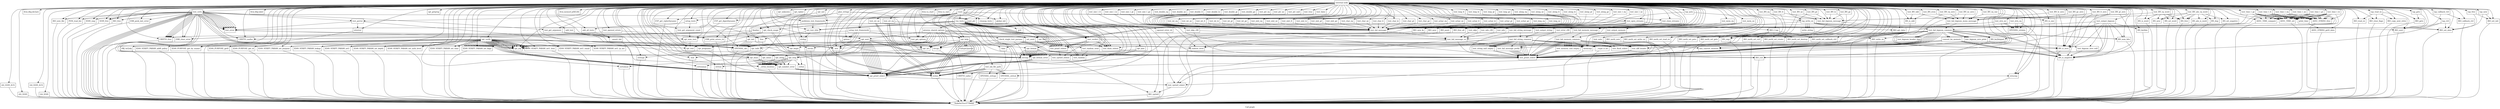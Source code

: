 digraph "Call graph" {
	label="Call graph";

	Node0x55ce377f70b0 [shape=record,label="{external node}"];
	Node0x55ce377f70b0 -> Node0x55ce377f7f40;
	Node0x55ce377f70b0 -> Node0x55ce377f7fe0;
	Node0x55ce377f70b0 -> Node0x55ce377f8050;
	Node0x55ce377f70b0 -> Node0x55ce377f8130;
	Node0x55ce377f70b0 -> Node0x55ce37857590;
	Node0x55ce377f70b0 -> Node0x55ce378576d0;
	Node0x55ce377f70b0 -> Node0x55ce37857740;
	Node0x55ce377f70b0 -> Node0x55ce377d1770;
	Node0x55ce377f70b0 -> Node0x55ce377d1810;
	Node0x55ce377f70b0 -> Node0x55ce377d18b0;
	Node0x55ce377f70b0 -> Node0x55ce37a736e0;
	Node0x55ce377f70b0 -> Node0x55ce37857820;
	Node0x55ce377f70b0 -> Node0x55ce37857900;
	Node0x55ce377f70b0 -> Node0x55ce37857970;
	Node0x55ce377f70b0 -> Node0x55ce378579e0;
	Node0x55ce377f70b0 -> Node0x55ce37a73840;
	Node0x55ce377f70b0 -> Node0x55ce377d0d10;
	Node0x55ce377f70b0 -> Node0x55ce377d1590;
	Node0x55ce377f70b0 -> Node0x55ce377d1600;
	Node0x55ce377f70b0 -> Node0x55ce377d1670;
	Node0x55ce377f70b0 -> Node0x55ce37a73970;
	Node0x55ce377f70b0 -> Node0x55ce37a739e0;
	Node0x55ce377f70b0 -> Node0x55ce37a73a80;
	Node0x55ce377f70b0 -> Node0x55ce37a73b20;
	Node0x55ce377f70b0 -> Node0x55ce37a73b90;
	Node0x55ce377f70b0 -> Node0x55ce37a73c00;
	Node0x55ce377f70b0 -> Node0x55ce37a73c30;
	Node0x55ce377f70b0 -> Node0x55ce37a73d10;
	Node0x55ce377f70b0 -> Node0x55ce37a73db0;
	Node0x55ce377f70b0 -> Node0x55ce37a73e20;
	Node0x55ce377f70b0 -> Node0x55ce37a742e0;
	Node0x55ce377f70b0 -> Node0x55ce37a74380;
	Node0x55ce377f70b0 -> Node0x55ce37a743f0;
	Node0x55ce377f70b0 -> Node0x55ce37a74490;
	Node0x55ce377f70b0 -> Node0x55ce37a744c0;
	Node0x55ce377f70b0 -> Node0x55ce37a745c0;
	Node0x55ce377f70b0 -> Node0x55ce37a745f0;
	Node0x55ce377f70b0 -> Node0x55ce37a74660;
	Node0x55ce377f70b0 -> Node0x55ce37a74880;
	Node0x55ce377f70b0 -> Node0x55ce37a70550;
	Node0x55ce377f70b0 -> Node0x55ce37a70630;
	Node0x55ce377f70b0 -> Node0x55ce37a70660;
	Node0x55ce377f70b0 -> Node0x55ce37a707d0;
	Node0x55ce377f70b0 -> Node0x55ce37a70800;
	Node0x55ce377f70b0 -> Node0x55ce37a708e0;
	Node0x55ce377f70b0 -> Node0x55ce37a70910;
	Node0x55ce377f70b0 -> Node0x55ce37a709f0;
	Node0x55ce377f70b0 -> Node0x55ce37a70a20;
	Node0x55ce377f70b0 -> Node0x55ce37a70ad0;
	Node0x55ce377f70b0 -> Node0x55ce37a70b40;
	Node0x55ce377f70b0 -> Node0x55ce37a70bb0;
	Node0x55ce377f70b0 -> Node0x55ce37a70c20;
	Node0x55ce377f70b0 -> Node0x55ce37a70c90;
	Node0x55ce377f70b0 -> Node0x55ce37a70d00;
	Node0x55ce377f70b0 -> Node0x55ce37a70d70;
	Node0x55ce377f70b0 -> Node0x55ce37a70de0;
	Node0x55ce377f70b0 -> Node0x55ce37a70e50;
	Node0x55ce377f70b0 -> Node0x55ce37a70ec0;
	Node0x55ce377f70b0 -> Node0x55ce37a70f30;
	Node0x55ce377f70b0 -> Node0x55ce37a71560;
	Node0x55ce377f70b0 -> Node0x55ce37a71de0;
	Node0x55ce377f70b0 -> Node0x55ce37a71e50;
	Node0x55ce377f70b0 -> Node0x55ce37a71ec0;
	Node0x55ce377f70b0 -> Node0x55ce37a71f30;
	Node0x55ce377f70b0 -> Node0x55ce37a722a0;
	Node0x55ce377f70b0 -> Node0x55ce37a73350;
	Node0x55ce377f70b0 -> Node0x55ce37a732e0;
	Node0x55ce377f70b0 -> Node0x55ce37a73430;
	Node0x55ce377f70b0 -> Node0x55ce37a73500;
	Node0x55ce377f70b0 -> Node0x55ce37a73570;
	Node0x55ce377f70b0 -> Node0x55ce37a6fd80;
	Node0x55ce377f70b0 -> Node0x55ce37a6fdf0;
	Node0x55ce377f70b0 -> Node0x55ce37a6fe90;
	Node0x55ce377f70b0 -> Node0x55ce37a6fec0;
	Node0x55ce377f70b0 -> Node0x55ce37a70010;
	Node0x55ce377f70b0 -> Node0x55ce37a70080;
	Node0x55ce377f70b0 -> Node0x55ce377f80c0;
	Node0x55ce377f70b0 -> Node0x55ce37a70180;
	Node0x55ce377f70b0 -> Node0x55ce37a701f0;
	Node0x55ce377f70b0 -> Node0x55ce37a70260;
	Node0x55ce377f70b0 -> Node0x55ce37a70370;
	Node0x55ce377f70b0 -> Node0x55ce37836090;
	Node0x55ce377f70b0 -> Node0x55ce37836100;
	Node0x55ce377f70b0 -> Node0x55ce378361a0;
	Node0x55ce377f70b0 -> Node0x55ce37836240;
	Node0x55ce377f70b0 -> Node0x55ce378362e0;
	Node0x55ce377f70b0 -> Node0x55ce37836c30;
	Node0x55ce377f70b0 -> Node0x55ce37836ca0;
	Node0x55ce377f70b0 -> Node0x55ce37836d10;
	Node0x55ce377f70b0 -> Node0x55ce37836f50;
	Node0x55ce377f70b0 -> Node0x55ce37836f80;
	Node0x55ce377f70b0 -> Node0x55ce37837100;
	Node0x55ce377f70b0 -> Node0x55ce378371b0;
	Node0x55ce377f70b0 -> Node0x55ce37837330;
	Node0x55ce377f70b0 -> Node0x55ce37837430;
	Node0x55ce377f70b0 -> Node0x55ce377f7f70;
	Node0x55ce377f70b0 -> Node0x55ce378574f0;
	Node0x55ce377f70b0 -> Node0x55ce37837700;
	Node0x55ce377f70b0 -> Node0x55ce37a73d80;
	Node0x55ce377f70b0 -> Node0x55ce37a703a0;
	Node0x55ce377f70b0 -> Node0x55ce37836d40;
	Node0x55ce377f70b0 -> Node0x55ce37836380;
	Node0x55ce377f70b0 -> Node0x55ce37a704c0;
	Node0x55ce377f70b0 -> Node0x55ce378374d0;
	Node0x55ce377f70b0 -> Node0x55ce378379d0;
	Node0x55ce377f70b0 -> Node0x55ce37837a00;
	Node0x55ce377f70b0 -> Node0x55ce37837ba0;
	Node0x55ce377f70b0 -> Node0x55ce37837c80;
	Node0x55ce377f70b0 -> Node0x55ce378577b0;
	Node0x55ce377f70b0 -> Node0x55ce37857890;
	Node0x55ce377f70b0 -> Node0x55ce37837d70;
	Node0x55ce377f70b0 -> Node0x55ce37837ec0;
	Node0x55ce377f70b0 -> Node0x55ce37837ef0;
	Node0x55ce377f70b0 -> Node0x55ce37838060;
	Node0x55ce377f70b0 -> Node0x55ce37838090;
	Node0x55ce377f70b0 -> Node0x55ce37838100;
	Node0x55ce377f70b0 -> Node0x55ce378382d0;
	Node0x55ce377f70b0 -> Node0x55ce37838370;
	Node0x55ce377f70b0 -> Node0x55ce37838410;
	Node0x55ce377f70b0 -> Node0x55ce378384b0;
	Node0x55ce377f70b0 -> Node0x55ce37838550;
	Node0x55ce377f70b0 -> Node0x55ce378385f0;
	Node0x55ce377f70b0 -> Node0x55ce37838690;
	Node0x55ce377f70b0 -> Node0x55ce37838730;
	Node0x55ce377f70b0 -> Node0x55ce378387d0;
	Node0x55ce377f70b0 -> Node0x55ce37838870;
	Node0x55ce377f70b0 -> Node0x55ce37838910;
	Node0x55ce377f70b0 -> Node0x55ce378389b0;
	Node0x55ce377f70b0 -> Node0x55ce37838a50;
	Node0x55ce377f70b0 -> Node0x55ce37a72340;
	Node0x55ce377f70b0 -> Node0x55ce37a723e0;
	Node0x55ce377f70b0 -> Node0x55ce37a72480;
	Node0x55ce377f70b0 -> Node0x55ce37a72520;
	Node0x55ce377f70b0 -> Node0x55ce37a725c0;
	Node0x55ce377f70b0 -> Node0x55ce37a72660;
	Node0x55ce377f70b0 -> Node0x55ce37a72700;
	Node0x55ce377f70b0 -> Node0x55ce37a727a0;
	Node0x55ce377f70b0 -> Node0x55ce37a72840;
	Node0x55ce377f70b0 -> Node0x55ce37a728e0;
	Node0x55ce377f70b0 -> Node0x55ce37a72980;
	Node0x55ce377f70b0 -> Node0x55ce37a72a20;
	Node0x55ce377f70b0 -> Node0x55ce37a72ac0;
	Node0x55ce377f70b0 -> Node0x55ce37a72b60;
	Node0x55ce377f70b0 -> Node0x55ce37a72c00;
	Node0x55ce377f70b0 -> Node0x55ce37a72ca0;
	Node0x55ce377f70b0 -> Node0x55ce37a72d40;
	Node0x55ce377f70b0 -> Node0x55ce37a72de0;
	Node0x55ce377f70b0 -> Node0x55ce37a72e80;
	Node0x55ce377f70b0 -> Node0x55ce37a72f20;
	Node0x55ce377f70b0 -> Node0x55ce37a72fc0;
	Node0x55ce377f70b0 -> Node0x55ce37a73060;
	Node0x55ce377f70b0 -> Node0x55ce37a73100;
	Node0x55ce377f70b0 -> Node0x55ce37a731a0;
	Node0x55ce377f70b0 -> Node0x55ce37a73240;
	Node0x55ce377f70b0 -> Node0x55ce37838a80;
	Node0x55ce377f70b0 -> Node0x55ce37838b20;
	Node0x55ce377f70b0 -> Node0x55ce37838bc0;
	Node0x55ce377f70b0 -> Node0x55ce37838c60;
	Node0x55ce377f70b0 -> Node0x55ce37838d00;
	Node0x55ce377f70b0 -> Node0x55ce37838da0;
	Node0x55ce377f70b0 -> Node0x55ce37838e40;
	Node0x55ce377f70b0 -> Node0x55ce37838ee0;
	Node0x55ce377f70b0 -> Node0x55ce37838f80;
	Node0x55ce377f70b0 -> Node0x55ce37839020;
	Node0x55ce377f70b0 -> Node0x55ce378390c0;
	Node0x55ce377f70b0 -> Node0x55ce37839160;
	Node0x55ce377f70b0 -> Node0x55ce37857520;
	Node0x55ce377f70b0 -> Node0x55ce37839230;
	Node0x55ce377f70b0 -> Node0x55ce378392d0;
	Node0x55ce377f70b0 -> Node0x55ce37839370;
	Node0x55ce377f70b0 -> Node0x55ce37839530;
	Node0x55ce377f70b0 -> Node0x55ce37839560;
	Node0x55ce377f70b0 -> Node0x55ce378396d0;
	Node0x55ce377f70b0 -> Node0x55ce378397d0;
	Node0x55ce377f70b0 -> Node0x55ce37839800;
	Node0x55ce377f70b0 -> Node0x55ce37839900;
	Node0x55ce377f70b0 -> Node0x55ce378399e0;
	Node0x55ce377f70b0 -> Node0x55ce37839ae0;
	Node0x55ce377f70b0 -> Node0x55ce37839c40;
	Node0x55ce377f70b0 -> Node0x55ce37839cb0;
	Node0x55ce377f70b0 -> Node0x55ce37839e10;
	Node0x55ce377f70b0 -> Node0x55ce37839e40;
	Node0x55ce377f70b0 -> Node0x55ce37873d40;
	Node0x55ce377f70b0 -> Node0x55ce37873e00;
	Node0x55ce377f70b0 -> Node0x55ce37873f00;
	Node0x55ce377f70b0 -> Node0x55ce37874080;
	Node0x55ce377f70b0 -> Node0x55ce378740b0;
	Node0x55ce377f70b0 -> Node0x55ce37874120;
	Node0x55ce377f70b0 -> Node0x55ce37874270;
	Node0x55ce377f70b0 -> Node0x55ce378742e0;
	Node0x55ce377f70b0 -> Node0x55ce37874430;
	Node0x55ce377f70b0 -> Node0x55ce378744a0;
	Node0x55ce377f70b0 -> Node0x55ce37874630;
	Node0x55ce377f70b0 -> Node0x55ce378746d0;
	Node0x55ce377f70b0 -> Node0x55ce37874740;
	Node0x55ce377f70b0 -> Node0x55ce37874830;
	Node0x55ce377f70b0 -> Node0x55ce37874860;
	Node0x55ce377f70b0 -> Node0x55ce37874960;
	Node0x55ce377f70b0 -> Node0x55ce37874a00;
	Node0x55ce377f70b0 -> Node0x55ce37874990;
	Node0x55ce377f70b0 -> Node0x55ce37874b90;
	Node0x55ce377f70b0 -> Node0x55ce37874dd0;
	Node0x55ce377f70b0 -> Node0x55ce37874e40;
	Node0x55ce377f70b0 -> Node0x55ce37874e70;
	Node0x55ce377f70b0 -> Node0x55ce37874f20;
	Node0x55ce377f70b0 -> Node0x55ce37875130;
	Node0x55ce377f70b0 -> Node0x55ce378751a0;
	Node0x55ce377f70b0 -> Node0x55ce378751d0;
	Node0x55ce377f70b0 -> Node0x55ce37875400;
	Node0x55ce377f70b0 -> Node0x55ce378754d0;
	Node0x55ce377f70b0 -> Node0x55ce378755d0;
	Node0x55ce377f70b0 -> Node0x55ce37875600;
	Node0x55ce377f70b0 -> Node0x55ce37875780;
	Node0x55ce377f70b0 -> Node0x55ce37875900;
	Node0x55ce377f70b0 -> Node0x55ce37875a80;
	Node0x55ce377f70b0 -> Node0x55ce378374a0;
	Node0x55ce377f70b0 -> Node0x55ce37875c00;
	Node0x55ce377f70b0 -> Node0x55ce37875e30;
	Node0x55ce377f70b0 -> Node0x55ce37875ea0;
	Node0x55ce377f70b0 -> Node0x55ce37837770;
	Node0x55ce377f70b0 -> Node0x55ce378760b0;
	Node0x55ce377f70b0 -> Node0x55ce37836ae0;
	Node0x55ce377f70b0 -> Node0x55ce37876150;
	Node0x55ce377f70b0 -> Node0x55ce378377d0;
	Node0x55ce377f70b0 -> Node0x55ce37a70450;
	Node0x55ce377f70b0 -> Node0x55ce37876250;
	Node0x55ce377f70b0 -> Node0x55ce37836b50;
	Node0x55ce377f70b0 -> Node0x55ce37876350;
	Node0x55ce377f70b0 -> Node0x55ce378393a0;
	Node0x55ce377f70b0 -> Node0x55ce378766f0;
	Node0x55ce377f70b0 -> Node0x55ce37876bf0;
	Node0x55ce377f70b0 -> Node0x55ce37839b80;
	Node0x55ce377f70b0 -> Node0x55ce37876d80;
	Node0x55ce377f70b0 -> Node0x55ce37876ef0;
	Node0x55ce377f70b0 -> Node0x55ce37839d50;
	Node0x55ce377f70b0 -> Node0x55ce37877590;
	Node0x55ce377f70b0 -> Node0x55ce37877600;
	Node0x55ce377f70b0 -> Node0x55ce37839970;
	Node0x55ce377f70b0 -> Node0x55ce37877870;
	Node0x55ce377f70b0 -> Node0x55ce37837540;
	Node0x55ce377f70b0 -> Node0x55ce37875d80;
	Node0x55ce377f70b0 -> Node0x55ce37877a10;
	Node0x55ce377f70b0 -> Node0x55ce377edd30;
	Node0x55ce377f70b0 -> Node0x55ce37877ab0;
	Node0x55ce377f70b0 -> Node0x55ce377edf90;
	Node0x55ce377f70b0 -> Node0x55ce37877a40;
	Node0x55ce377f70b0 -> Node0x55ce377ee180;
	Node0x55ce377f70b0 -> Node0x55ce37877bb0;
	Node0x55ce377f70b0 -> Node0x55ce377ee220;
	Node0x55ce377f70b0 -> Node0x55ce37877c20;
	Node0x55ce377f70b0 -> Node0x55ce377ee380;
	Node0x55ce377f70b0 -> Node0x55ce37877c90;
	Node0x55ce377f70b0 -> Node0x55ce377ee500;
	Node0x55ce377f70b0 -> Node0x55ce37877d00;
	Node0x55ce377f70b0 -> Node0x55ce377ee610;
	Node0x55ce377f70b0 -> Node0x55ce377edc20;
	Node0x55ce377f70b0 -> Node0x55ce377ee700;
	Node0x55ce377f70b0 -> Node0x55ce377edc90;
	Node0x55ce377f70b0 -> Node0x55ce377edda0;
	Node0x55ce377f70b0 -> Node0x55ce377f27b0;
	Node0x55ce377f70b0 -> Node0x55ce377eddd0;
	Node0x55ce377f70b0 -> Node0x55ce377ee5a0;
	Node0x55ce377f70b0 -> Node0x55ce377ee2c0;
	Node0x55ce377f70b0 -> Node0x55ce377ee030;
	Node0x55ce377f70b0 -> Node0x55ce377edfc0;
	Node0x55ce377f70b0 -> Node0x55ce377ee0e0;
	Node0x55ce377f70b0 -> Node0x55ce377ede40;
	Node0x55ce377f70b0 -> Node0x55ce377f2a20;
	Node0x55ce377f7fe0 [shape=record,label="{setup_tests}"];
	Node0x55ce377f7fe0 -> Node0x55ce377f7f70;
	Node0x55ce377f7fe0 -> Node0x55ce377f80c0;
	Node0x55ce377f7f40 [shape=record,label="{test_get_options}"];
	Node0x55ce377f8050 [shape=record,label="{llvm.dbg.declare}"];
	Node0x55ce377f8130 [shape=record,label="{test_certs}"];
	Node0x55ce377f8130 -> Node0x55ce378574f0;
	Node0x55ce377f8130 -> Node0x55ce37857590;
	Node0x55ce377f8130 -> Node0x55ce37857520;
	Node0x55ce377f8130 -> Node0x55ce378576d0;
	Node0x55ce377f8130 -> Node0x55ce37857740;
	Node0x55ce377f8130 -> Node0x55ce37857740;
	Node0x55ce377f8130 -> Node0x55ce37857740;
	Node0x55ce377f8130 -> Node0x55ce378577b0;
	Node0x55ce377f8130 -> Node0x55ce377f90b0;
	Node0x55ce377f8130 -> Node0x55ce378577b0;
	Node0x55ce377f8130 -> Node0x55ce377f90b0;
	Node0x55ce377f8130 -> Node0x55ce378577b0;
	Node0x55ce377f8130 -> Node0x55ce37857820;
	Node0x55ce377f8130 -> Node0x55ce37857890;
	Node0x55ce377f8130 -> Node0x55ce377f90b0;
	Node0x55ce377f8130 -> Node0x55ce378577b0;
	Node0x55ce377f8130 -> Node0x55ce378577b0;
	Node0x55ce377f8130 -> Node0x55ce37857900;
	Node0x55ce377f8130 -> Node0x55ce378577b0;
	Node0x55ce377f8130 -> Node0x55ce377f90b0;
	Node0x55ce377f8130 -> Node0x55ce37857970;
	Node0x55ce377f8130 -> Node0x55ce378577b0;
	Node0x55ce377f8130 -> Node0x55ce378579e0;
	Node0x55ce377f8130 -> Node0x55ce377f90b0;
	Node0x55ce377f8130 -> Node0x55ce378577b0;
	Node0x55ce377f8130 -> Node0x55ce37857900;
	Node0x55ce377f8130 -> Node0x55ce378577b0;
	Node0x55ce377f8130 -> Node0x55ce378579e0;
	Node0x55ce377f8130 -> Node0x55ce377f90b0;
	Node0x55ce377f8130 -> Node0x55ce378577b0;
	Node0x55ce377f8130 -> Node0x55ce37857900;
	Node0x55ce377f8130 -> Node0x55ce378577b0;
	Node0x55ce377f8130 -> Node0x55ce377d0d10;
	Node0x55ce377f8130 -> Node0x55ce378579e0;
	Node0x55ce377f8130 -> Node0x55ce378579e0;
	Node0x55ce377f8130 -> Node0x55ce378579e0;
	Node0x55ce377f8130 -> Node0x55ce378579e0;
	Node0x55ce377f8130 -> Node0x55ce377d1590;
	Node0x55ce377f8130 -> Node0x55ce377d0d10;
	Node0x55ce377f8130 -> Node0x55ce377d1600;
	Node0x55ce377f8130 -> Node0x55ce377d1670;
	Node0x55ce37a73b20 [shape=record,label="{opt_getprog}"];
	Node0x55ce37a73b90 [shape=record,label="{opt_init}"];
	Node0x55ce37a73b90 -> Node0x55ce37a73c00;
	Node0x55ce37a73b90 -> Node0x55ce37a73970;
	Node0x55ce37a73b90 -> Node0x55ce37a73c30;
	Node0x55ce37a73b90 -> Node0x55ce37a73c30;
	Node0x55ce37a73b90 -> Node0x55ce37a73c30;
	Node0x55ce37a73b90 -> Node0x55ce37857740;
	Node0x55ce37a73b90 -> Node0x55ce37a73c30;
	Node0x55ce37a73b90 -> Node0x55ce37a73c30;
	Node0x55ce37a73b90 -> Node0x55ce37a73c30;
	Node0x55ce37a73c00 [shape=record,label="{opt_begin}"];
	Node0x55ce37a73c30 [shape=record,label="{OPENSSL_die}"];
	Node0x55ce37a73c30 -> Node0x55ce377f90b0;
	Node0x55ce37a73d10 [shape=record,label="{opt_format_error}"];
	Node0x55ce37a73d10 -> Node0x55ce37a73d80;
	Node0x55ce37a73d10 -> Node0x55ce37a73d80;
	Node0x55ce37a73d10 -> Node0x55ce37a73d80;
	Node0x55ce37a73db0 [shape=record,label="{opt_format}"];
	Node0x55ce37a73db0 -> Node0x55ce37a73d10;
	Node0x55ce37a73db0 -> Node0x55ce37a73d10;
	Node0x55ce37a73db0 -> Node0x55ce37a73d10;
	Node0x55ce37a73db0 -> Node0x55ce37857740;
	Node0x55ce37a73db0 -> Node0x55ce37857740;
	Node0x55ce37a73db0 -> Node0x55ce37a73d10;
	Node0x55ce37a73db0 -> Node0x55ce37a73d10;
	Node0x55ce37a73db0 -> Node0x55ce37a73d10;
	Node0x55ce37a73db0 -> Node0x55ce37a73d10;
	Node0x55ce37a73db0 -> Node0x55ce37a73d10;
	Node0x55ce37a73db0 -> Node0x55ce37a73d10;
	Node0x55ce37a73db0 -> Node0x55ce37857740;
	Node0x55ce37a73db0 -> Node0x55ce37857740;
	Node0x55ce37a73db0 -> Node0x55ce37a73d10;
	Node0x55ce37a73db0 -> Node0x55ce37857740;
	Node0x55ce37a73db0 -> Node0x55ce37857740;
	Node0x55ce37a73db0 -> Node0x55ce37a73d10;
	Node0x55ce37a73db0 -> Node0x55ce37857740;
	Node0x55ce37a73db0 -> Node0x55ce37857740;
	Node0x55ce37a73db0 -> Node0x55ce37857740;
	Node0x55ce37a73db0 -> Node0x55ce37857740;
	Node0x55ce37a73db0 -> Node0x55ce37a73d10;
	Node0x55ce37a70800 [shape=record,label="{strtoumax}"];
	Node0x55ce37a70800 -> Node0x55ce377f90b0;
	Node0x55ce37a73e20 [shape=record,label="{opt_cipher}"];
	Node0x55ce37a73e20 -> Node0x55ce37a742e0;
	Node0x55ce37a73e20 -> Node0x55ce37a73d80;
	Node0x55ce37a742e0 [shape=record,label="{EVP_get_cipherbyname}"];
	Node0x55ce37a742e0 -> Node0x55ce377f90b0;
	Node0x55ce37838a50 [shape=record,label="{test_char_ne}"];
	Node0x55ce37838a50 -> Node0x55ce37838200;
	Node0x55ce37a72340 [shape=record,label="{test_char_lt}"];
	Node0x55ce37a72340 -> Node0x55ce37838200;
	Node0x55ce37a723e0 [shape=record,label="{test_char_le}"];
	Node0x55ce37a723e0 -> Node0x55ce37838200;
	Node0x55ce37a72480 [shape=record,label="{test_char_gt}"];
	Node0x55ce37a72480 -> Node0x55ce37838200;
	Node0x55ce37a72520 [shape=record,label="{test_char_ge}"];
	Node0x55ce37a72520 -> Node0x55ce37838200;
	Node0x55ce37a725c0 [shape=record,label="{test_uchar_eq}"];
	Node0x55ce37a725c0 -> Node0x55ce37838200;
	Node0x55ce37a72660 [shape=record,label="{test_uchar_ne}"];
	Node0x55ce37a72660 -> Node0x55ce37838200;
	Node0x55ce37a72700 [shape=record,label="{test_uchar_lt}"];
	Node0x55ce37a72700 -> Node0x55ce37838200;
	Node0x55ce37a727a0 [shape=record,label="{test_uchar_le}"];
	Node0x55ce37a727a0 -> Node0x55ce37838200;
	Node0x55ce37a72840 [shape=record,label="{test_uchar_gt}"];
	Node0x55ce37a72840 -> Node0x55ce37838200;
	Node0x55ce37a728e0 [shape=record,label="{test_uchar_ge}"];
	Node0x55ce37a728e0 -> Node0x55ce37838200;
	Node0x55ce37a72980 [shape=record,label="{test_long_eq}"];
	Node0x55ce37a72980 -> Node0x55ce37838200;
	Node0x55ce37a72a20 [shape=record,label="{test_long_ne}"];
	Node0x55ce37a72a20 -> Node0x55ce37838200;
	Node0x55ce37a72ac0 [shape=record,label="{test_long_lt}"];
	Node0x55ce37a72ac0 -> Node0x55ce37838200;
	Node0x55ce37a72b60 [shape=record,label="{test_long_le}"];
	Node0x55ce37a72b60 -> Node0x55ce37838200;
	Node0x55ce37a72c00 [shape=record,label="{test_long_gt}"];
	Node0x55ce37a72c00 -> Node0x55ce37838200;
	Node0x55ce37a72ca0 [shape=record,label="{test_long_ge}"];
	Node0x55ce37a72ca0 -> Node0x55ce37838200;
	Node0x55ce37a72d40 [shape=record,label="{test_ulong_eq}"];
	Node0x55ce37a72d40 -> Node0x55ce37838200;
	Node0x55ce37a72de0 [shape=record,label="{test_ulong_ne}"];
	Node0x55ce37a72de0 -> Node0x55ce37838200;
	Node0x55ce37a72e80 [shape=record,label="{test_ulong_lt}"];
	Node0x55ce37a72e80 -> Node0x55ce37838200;
	Node0x55ce37a72f20 [shape=record,label="{test_ulong_le}"];
	Node0x55ce37a72f20 -> Node0x55ce37838200;
	Node0x55ce37a72fc0 [shape=record,label="{test_ulong_gt}"];
	Node0x55ce37a72fc0 -> Node0x55ce37838200;
	Node0x55ce37a73060 [shape=record,label="{test_ulong_ge}"];
	Node0x55ce37a73060 -> Node0x55ce37838200;
	Node0x55ce37a73100 [shape=record,label="{test_size_t_eq}"];
	Node0x55ce37a73100 -> Node0x55ce37838200;
	Node0x55ce37a731a0 [shape=record,label="{test_size_t_ne}"];
	Node0x55ce37a731a0 -> Node0x55ce37838200;
	Node0x55ce377edf90 [shape=record,label="{tap_read_ex}"];
	Node0x55ce377edf90 -> Node0x55ce377edda0;
	Node0x55ce377edf90 -> Node0x55ce377ee030;
	Node0x55ce377edf90 -> Node0x55ce377edfc0;
	Node0x55ce377edf90 -> Node0x55ce377ee0e0;
	Node0x55ce37877a40 [shape=record,label="{BIO_meth_set_read_ex}"];
	Node0x55ce37877a40 -> Node0x55ce377f90b0;
	Node0x55ce377ee180 [shape=record,label="{tap_puts}"];
	Node0x55ce377ee180 -> Node0x55ce37a739e0;
	Node0x55ce377ee180 -> Node0x55ce377edd30;
	Node0x55ce37877bb0 [shape=record,label="{BIO_meth_set_puts}"];
	Node0x55ce37877bb0 -> Node0x55ce377f90b0;
	Node0x55ce377ee220 [shape=record,label="{tap_gets}"];
	Node0x55ce377ee220 -> Node0x55ce377edda0;
	Node0x55ce377ee220 -> Node0x55ce377ee2c0;
	Node0x55ce37877c20 [shape=record,label="{BIO_meth_set_gets}"];
	Node0x55ce37877c20 -> Node0x55ce377f90b0;
	Node0x55ce377ee380 [shape=record,label="{tap_ctrl}"];
	Node0x55ce377ee380 -> Node0x55ce377edda0;
	Node0x55ce377ee380 -> Node0x55ce377eddd0;
	Node0x55ce377ee380 -> Node0x55ce37876250;
	Node0x55ce37877c90 [shape=record,label="{BIO_meth_set_ctrl}"];
	Node0x55ce37877c90 -> Node0x55ce377f90b0;
	Node0x55ce377ee500 [shape=record,label="{tap_new}"];
	Node0x55ce377ee500 -> Node0x55ce377eddd0;
	Node0x55ce377ee500 -> Node0x55ce377ee5a0;
	Node0x55ce37877d00 [shape=record,label="{BIO_meth_set_create}"];
	Node0x55ce37877d00 -> Node0x55ce377f90b0;
	Node0x55ce377ee610 [shape=record,label="{tap_free}"];
	Node0x55ce377ee610 -> Node0x55ce377eddd0;
	Node0x55ce377ee610 -> Node0x55ce377ee5a0;
	Node0x55ce377edc20 [shape=record,label="{BIO_meth_set_destroy}"];
	Node0x55ce377edc20 -> Node0x55ce377f90b0;
	Node0x55ce377ee700 [shape=record,label="{tap_callback_ctrl}"];
	Node0x55ce377ee700 -> Node0x55ce377edda0;
	Node0x55ce377ee700 -> Node0x55ce377f27b0;
	Node0x55ce377edc90 [shape=record,label="{BIO_meth_set_callback_ctrl}"];
	Node0x55ce377edc90 -> Node0x55ce377f90b0;
	Node0x55ce377edda0 [shape=record,label="{BIO_next}"];
	Node0x55ce377edda0 -> Node0x55ce377f90b0;
	Node0x55ce377f27b0 [shape=record,label="{BIO_callback_ctrl}"];
	Node0x55ce377f27b0 -> Node0x55ce377f90b0;
	Node0x55ce377eddd0 [shape=record,label="{BIO_set_data}"];
	Node0x55ce377eddd0 -> Node0x55ce377f90b0;
	Node0x55ce37857590 [shape=record,label="{BIO_new_file}"];
	Node0x55ce37857590 -> Node0x55ce377f90b0;
	Node0x55ce378576d0 [shape=record,label="{PEM_read_bio}"];
	Node0x55ce378576d0 -> Node0x55ce377f90b0;
	Node0x55ce37857740 [shape=record,label="{strcmp}"];
	Node0x55ce37857740 -> Node0x55ce377f90b0;
	Node0x55ce377d1770 [shape=record,label="{d2i_X509_AUX}"];
	Node0x55ce377d1770 -> Node0x55ce377f90b0;
	Node0x55ce377d1810 [shape=record,label="{d2i_X509}"];
	Node0x55ce377d1810 -> Node0x55ce377f90b0;
	Node0x55ce377d18b0 [shape=record,label="{i2d_X509_AUX}"];
	Node0x55ce377d18b0 -> Node0x55ce377f90b0;
	Node0x55ce37a736e0 [shape=record,label="{i2d_X509}"];
	Node0x55ce37a736e0 -> Node0x55ce377f90b0;
	Node0x55ce37857820 [shape=record,label="{CRYPTO_malloc}"];
	Node0x55ce37857820 -> Node0x55ce377f90b0;
	Node0x55ce37857900 [shape=record,label="{memcmp}"];
	Node0x55ce37857900 -> Node0x55ce377f90b0;
	Node0x55ce37857970 [shape=record,label="{X509_cmp}"];
	Node0x55ce37857970 -> Node0x55ce377f90b0;
	Node0x55ce378579e0 [shape=record,label="{CRYPTO_free}"];
	Node0x55ce378579e0 -> Node0x55ce377f90b0;
	Node0x55ce37a73840 [shape=record,label="{llvm.dbg.label}"];
	Node0x55ce377d0d10 [shape=record,label="{X509_free}"];
	Node0x55ce377d0d10 -> Node0x55ce377f90b0;
	Node0x55ce377d1590 [shape=record,label="{BIO_free}"];
	Node0x55ce377d1590 -> Node0x55ce377f90b0;
	Node0x55ce377d1600 [shape=record,label="{ERR_peek_last_error}"];
	Node0x55ce377d1600 -> Node0x55ce377f90b0;
	Node0x55ce377d1670 [shape=record,label="{ERR_clear_error}"];
	Node0x55ce377d1670 -> Node0x55ce377f90b0;
	Node0x55ce37a73970 [shape=record,label="{opt_progname}"];
	Node0x55ce37a73970 -> Node0x55ce37a739e0;
	Node0x55ce37a73970 -> Node0x55ce37a73a80;
	Node0x55ce37a739e0 [shape=record,label="{strlen}"];
	Node0x55ce37a739e0 -> Node0x55ce377f90b0;
	Node0x55ce37a73a80 [shape=record,label="{strncpy}"];
	Node0x55ce37a73a80 -> Node0x55ce377f90b0;
	Node0x55ce37837ef0 [shape=record,label="{test_skip}"];
	Node0x55ce37837ef0 -> Node0x55ce37837b40;
	Node0x55ce37838060 [shape=record,label="{test_skip_c90}"];
	Node0x55ce37838060 -> Node0x55ce37837b40;
	Node0x55ce37838060 -> Node0x55ce37836d40;
	Node0x55ce37838090 [shape=record,label="{test_openssl_errors}"];
	Node0x55ce37838090 -> Node0x55ce37836c30;
	Node0x55ce37838090 -> Node0x55ce377d1670;
	Node0x55ce37838100 [shape=record,label="{test_int_eq}"];
	Node0x55ce37838100 -> Node0x55ce37838200;
	Node0x55ce37838200 [shape=record,label="{test_fail_message}"];
	Node0x55ce37838200 -> Node0x55ce37837b40;
	Node0x55ce378382d0 [shape=record,label="{test_int_ne}"];
	Node0x55ce378382d0 -> Node0x55ce37838200;
	Node0x55ce37838370 [shape=record,label="{test_int_lt}"];
	Node0x55ce37838370 -> Node0x55ce37838200;
	Node0x55ce37838410 [shape=record,label="{test_int_le}"];
	Node0x55ce37838410 -> Node0x55ce37838200;
	Node0x55ce378384b0 [shape=record,label="{test_int_gt}"];
	Node0x55ce378384b0 -> Node0x55ce37838200;
	Node0x55ce37838550 [shape=record,label="{test_int_ge}"];
	Node0x55ce37838550 -> Node0x55ce37838200;
	Node0x55ce378385f0 [shape=record,label="{test_uint_eq}"];
	Node0x55ce378385f0 -> Node0x55ce37838200;
	Node0x55ce37838690 [shape=record,label="{test_uint_ne}"];
	Node0x55ce37838690 -> Node0x55ce37838200;
	Node0x55ce37838730 [shape=record,label="{test_uint_lt}"];
	Node0x55ce37838730 -> Node0x55ce37838200;
	Node0x55ce378387d0 [shape=record,label="{test_uint_le}"];
	Node0x55ce378387d0 -> Node0x55ce37838200;
	Node0x55ce37838870 [shape=record,label="{test_uint_gt}"];
	Node0x55ce37838870 -> Node0x55ce37838200;
	Node0x55ce37838910 [shape=record,label="{test_uint_ge}"];
	Node0x55ce37838910 -> Node0x55ce37838200;
	Node0x55ce378389b0 [shape=record,label="{test_char_eq}"];
	Node0x55ce378389b0 -> Node0x55ce37838200;
	Node0x55ce37876ef0 [shape=record,label="{BN_bn2binpad}"];
	Node0x55ce37876ef0 -> Node0x55ce377f90b0;
	Node0x55ce37877370 [shape=record,label="{convert_bn_memory}"];
	Node0x55ce37877370 -> Node0x55ce37839cb0;
	Node0x55ce37877370 -> Node0x55ce37877510;
	Node0x55ce37877370 -> Node0x55ce37873f00;
	Node0x55ce37877370 -> Node0x55ce37873f00;
	Node0x55ce37877370 -> Node0x55ce37873f00;
	Node0x55ce37877370 -> Node0x55ce37a739e0;
	Node0x55ce37877370 -> Node0x55ce37a6fec0;
	Node0x55ce37877510 [shape=record,label="{hex_convert_memory}"];
	Node0x55ce37877440 [shape=record,label="{test_bignum_zero_null}"];
	Node0x55ce37877440 -> Node0x55ce37873f00;
	Node0x55ce37839d50 [shape=record,label="{test_fail_bignum_mono_message}"];
	Node0x55ce37839d50 -> Node0x55ce37876c90;
	Node0x55ce37839d50 -> Node0x55ce37836d40;
	Node0x55ce37877590 [shape=record,label="{test_output_bignum}"];
	Node0x55ce37877590 -> Node0x55ce37839cb0;
	Node0x55ce37877590 -> Node0x55ce37877440;
	Node0x55ce37877590 -> Node0x55ce37836d40;
	Node0x55ce37877590 -> Node0x55ce37876d80;
	Node0x55ce37877590 -> Node0x55ce37877600;
	Node0x55ce37877590 -> Node0x55ce37877510;
	Node0x55ce37877590 -> Node0x55ce37873f00;
	Node0x55ce37877590 -> Node0x55ce37836d40;
	Node0x55ce37877590 -> Node0x55ce37876c90;
	Node0x55ce37877600 [shape=record,label="{BN_bn2bin}"];
	Node0x55ce37877600 -> Node0x55ce377f90b0;
	Node0x55ce37839970 [shape=record,label="{test_fail_memory_message}"];
	Node0x55ce37839970 -> Node0x55ce37877840;
	Node0x55ce37839970 -> Node0x55ce37836d40;
	Node0x55ce37877840 [shape=record,label="{test_fail_memory_common}"];
	Node0x55ce37877840 -> Node0x55ce378379d0;
	Node0x55ce37877840 -> Node0x55ce378778e0;
	Node0x55ce37877840 -> Node0x55ce37876570;
	Node0x55ce37877840 -> Node0x55ce378778e0;
	Node0x55ce37877840 -> Node0x55ce378778e0;
	Node0x55ce37877840 -> Node0x55ce37857900;
	Node0x55ce37877840 -> Node0x55ce37876570;
	Node0x55ce37877840 -> Node0x55ce37877510;
	Node0x55ce37877840 -> Node0x55ce37877510;
	Node0x55ce37877840 -> Node0x55ce37836d40;
	Node0x55ce37877840 -> Node0x55ce378778e0;
	Node0x55ce37877840 -> Node0x55ce37836d40;
	Node0x55ce37877840 -> Node0x55ce378778e0;
	Node0x55ce37877840 -> Node0x55ce37836d40;
	Node0x55ce37877840 -> Node0x55ce37836d40;
	Node0x55ce37877840 -> Node0x55ce37836b50;
	Node0x55ce378778e0 [shape=record,label="{test_memory_null_empty}"];
	Node0x55ce378778e0 -> Node0x55ce37836d40;
	Node0x55ce378778e0 -> Node0x55ce37836d40;
	Node0x55ce37877870 [shape=record,label="{test_output_memory}"];
	Node0x55ce37877870 -> Node0x55ce37877840;
	Node0x55ce37837540 [shape=record,label="{global_init}"];
	Node0x55ce37875d80 [shape=record,label="{BIO_f_tap}"];
	Node0x55ce37875d80 -> Node0x55ce37877a10;
	Node0x55ce37875d80 -> Node0x55ce37877ab0;
	Node0x55ce37875d80 -> Node0x55ce37877a40;
	Node0x55ce37875d80 -> Node0x55ce37877bb0;
	Node0x55ce37875d80 -> Node0x55ce37877c20;
	Node0x55ce37875d80 -> Node0x55ce37877c90;
	Node0x55ce37875d80 -> Node0x55ce37877d00;
	Node0x55ce37875d80 -> Node0x55ce377edc20;
	Node0x55ce37875d80 -> Node0x55ce377edc90;
	Node0x55ce37877a10 [shape=record,label="{BIO_meth_new}"];
	Node0x55ce37877a10 -> Node0x55ce377f90b0;
	Node0x55ce377edd30 [shape=record,label="{tap_write_ex}"];
	Node0x55ce377edd30 -> Node0x55ce377edda0;
	Node0x55ce377edd30 -> Node0x55ce377ede40;
	Node0x55ce377edd30 -> Node0x55ce377eddd0;
	Node0x55ce377edd30 -> Node0x55ce37a70180;
	Node0x55ce377edd30 -> Node0x55ce377edef0;
	Node0x55ce377edd30 -> Node0x55ce377edef0;
	Node0x55ce377edd30 -> Node0x55ce377edef0;
	Node0x55ce377edd30 -> Node0x55ce377eddd0;
	Node0x55ce37877ab0 [shape=record,label="{BIO_meth_set_write_ex}"];
	Node0x55ce37877ab0 -> Node0x55ce377f90b0;
	Node0x55ce37a74380 [shape=record,label="{opt_md}"];
	Node0x55ce37a74380 -> Node0x55ce37a743f0;
	Node0x55ce37a74380 -> Node0x55ce37a73d80;
	Node0x55ce37a743f0 [shape=record,label="{EVP_get_digestbyname}"];
	Node0x55ce37a743f0 -> Node0x55ce377f90b0;
	Node0x55ce37a74490 [shape=record,label="{opt_pair}"];
	Node0x55ce37a74490 -> Node0x55ce37857740;
	Node0x55ce37a74490 -> Node0x55ce37a73d80;
	Node0x55ce37a74490 -> Node0x55ce37a73d80;
	Node0x55ce37a744c0 [shape=record,label="{opt_int}"];
	Node0x55ce37a744c0 -> Node0x55ce37a745c0;
	Node0x55ce37a744c0 -> Node0x55ce37a73d80;
	Node0x55ce37a745c0 [shape=record,label="{opt_long}"];
	Node0x55ce37a745c0 -> Node0x55ce37a745f0;
	Node0x55ce37a745c0 -> Node0x55ce37a745f0;
	Node0x55ce37a745c0 -> Node0x55ce37a74660;
	Node0x55ce37a745c0 -> Node0x55ce37a745f0;
	Node0x55ce37a745c0 -> Node0x55ce37a745f0;
	Node0x55ce37a745c0 -> Node0x55ce37a747f0;
	Node0x55ce37a745c0 -> Node0x55ce37a745f0;
	Node0x55ce37a745c0 -> Node0x55ce37a745f0;
	Node0x55ce37a745f0 [shape=record,label="{__errno_location}"];
	Node0x55ce37a745f0 -> Node0x55ce377f90b0;
	Node0x55ce37a74660 [shape=record,label="{strtol}"];
	Node0x55ce37a74660 -> Node0x55ce377f90b0;
	Node0x55ce37a747f0 [shape=record,label="{opt_number_error}"];
	Node0x55ce37a747f0 -> Node0x55ce37a739e0;
	Node0x55ce37a747f0 -> Node0x55ce37a70550;
	Node0x55ce37a747f0 -> Node0x55ce37a73d80;
	Node0x55ce37a747f0 -> Node0x55ce37a73d80;
	Node0x55ce37a74880 [shape=record,label="{llvm.memset.p0i8.i64}"];
	Node0x55ce37a70550 [shape=record,label="{strncmp}"];
	Node0x55ce37a70550 -> Node0x55ce377f90b0;
	Node0x55ce37a70630 [shape=record,label="{opt_imax}"];
	Node0x55ce37a70630 -> Node0x55ce37a745f0;
	Node0x55ce37a70630 -> Node0x55ce37a745f0;
	Node0x55ce37a70630 -> Node0x55ce37a70660;
	Node0x55ce37a70630 -> Node0x55ce37a745f0;
	Node0x55ce37a70630 -> Node0x55ce37a745f0;
	Node0x55ce37a70630 -> Node0x55ce37a747f0;
	Node0x55ce37a70630 -> Node0x55ce37a745f0;
	Node0x55ce37a70630 -> Node0x55ce37a745f0;
	Node0x55ce37a70660 [shape=record,label="{strtoimax}"];
	Node0x55ce37a70660 -> Node0x55ce377f90b0;
	Node0x55ce37a707d0 [shape=record,label="{opt_umax}"];
	Node0x55ce37a707d0 -> Node0x55ce37a745f0;
	Node0x55ce37a707d0 -> Node0x55ce37a745f0;
	Node0x55ce37a707d0 -> Node0x55ce37a70800;
	Node0x55ce37a707d0 -> Node0x55ce37a745f0;
	Node0x55ce37a707d0 -> Node0x55ce37a745f0;
	Node0x55ce37a707d0 -> Node0x55ce37a747f0;
	Node0x55ce37a707d0 -> Node0x55ce37a745f0;
	Node0x55ce37a707d0 -> Node0x55ce37a745f0;
	Node0x55ce37a708e0 [shape=record,label="{opt_ulong}"];
	Node0x55ce37a708e0 -> Node0x55ce37a745f0;
	Node0x55ce37a708e0 -> Node0x55ce37a745f0;
	Node0x55ce37a708e0 -> Node0x55ce37a70910;
	Node0x55ce37a708e0 -> Node0x55ce37a745f0;
	Node0x55ce37a708e0 -> Node0x55ce37a745f0;
	Node0x55ce37a708e0 -> Node0x55ce37a747f0;
	Node0x55ce37a708e0 -> Node0x55ce37a745f0;
	Node0x55ce37a708e0 -> Node0x55ce37a745f0;
	Node0x55ce37a70910 [shape=record,label="{strtoul}"];
	Node0x55ce37a70910 -> Node0x55ce377f90b0;
	Node0x55ce37a709f0 [shape=record,label="{opt_verify}"];
	Node0x55ce37a709f0 -> Node0x55ce37a73c30;
	Node0x55ce37a709f0 -> Node0x55ce37a73c30;
	Node0x55ce37a709f0 -> Node0x55ce37a73c30;
	Node0x55ce37a709f0 -> Node0x55ce37a70a20;
	Node0x55ce37a709f0 -> Node0x55ce37a70ad0;
	Node0x55ce37a709f0 -> Node0x55ce37a70a20;
	Node0x55ce37a709f0 -> Node0x55ce37a73d80;
	Node0x55ce37a709f0 -> Node0x55ce37a70b40;
	Node0x55ce37a709f0 -> Node0x55ce37a70a20;
	Node0x55ce37a709f0 -> Node0x55ce37a70bb0;
	Node0x55ce37a709f0 -> Node0x55ce37a70a20;
	Node0x55ce37a709f0 -> Node0x55ce37a73d80;
	Node0x55ce37a709f0 -> Node0x55ce37a70c20;
	Node0x55ce37a709f0 -> Node0x55ce37a70c90;
	Node0x55ce37a709f0 -> Node0x55ce37a70d00;
	Node0x55ce37a709f0 -> Node0x55ce37a70a20;
	Node0x55ce37a709f0 -> Node0x55ce37a73d80;
	Node0x55ce37a709f0 -> Node0x55ce37a70a20;
	Node0x55ce37a709f0 -> Node0x55ce37a70d70;
	Node0x55ce37a709f0 -> Node0x55ce37a70a20;
	Node0x55ce37a709f0 -> Node0x55ce37a73d80;
	Node0x55ce37a709f0 -> Node0x55ce37a70de0;
	Node0x55ce37a709f0 -> Node0x55ce37a70a20;
	Node0x55ce37a709f0 -> Node0x55ce37a70e50;
	Node0x55ce37a709f0 -> Node0x55ce37a70ec0;
	Node0x55ce37a709f0 -> Node0x55ce37a70a20;
	Node0x55ce37a709f0 -> Node0x55ce37a70e50;
	Node0x55ce37a709f0 -> Node0x55ce37a70f30;
	Node0x55ce37a709f0 -> Node0x55ce37a70a20;
	Node0x55ce37a709f0 -> Node0x55ce37a70630;
	Node0x55ce37a709f0 -> Node0x55ce37a70a20;
	Node0x55ce37a709f0 -> Node0x55ce37a73d80;
	Node0x55ce37a709f0 -> Node0x55ce37a71560;
	Node0x55ce37a709f0 -> Node0x55ce37a70a20;
	Node0x55ce37a709f0 -> Node0x55ce37a71de0;
	Node0x55ce37a709f0 -> Node0x55ce37a70a20;
	Node0x55ce37a709f0 -> Node0x55ce37a71e50;
	Node0x55ce37a709f0 -> Node0x55ce37a70a20;
	Node0x55ce37a709f0 -> Node0x55ce37a71ec0;
	Node0x55ce37a709f0 -> Node0x55ce37a71f30;
	Node0x55ce37a709f0 -> Node0x55ce37a71f30;
	Node0x55ce37a709f0 -> Node0x55ce37a71f30;
	Node0x55ce37a709f0 -> Node0x55ce37a71f30;
	Node0x55ce37a709f0 -> Node0x55ce37a71f30;
	Node0x55ce37a709f0 -> Node0x55ce37a71f30;
	Node0x55ce37a709f0 -> Node0x55ce37a71f30;
	Node0x55ce37a709f0 -> Node0x55ce37a71f30;
	Node0x55ce37a709f0 -> Node0x55ce37a71f30;
	Node0x55ce37a709f0 -> Node0x55ce37a71f30;
	Node0x55ce37a709f0 -> Node0x55ce37a71f30;
	Node0x55ce37a709f0 -> Node0x55ce37a71f30;
	Node0x55ce37a709f0 -> Node0x55ce37a71f30;
	Node0x55ce37a709f0 -> Node0x55ce37a71f30;
	Node0x55ce37a709f0 -> Node0x55ce37a71f30;
	Node0x55ce37a709f0 -> Node0x55ce37a71f30;
	Node0x55ce37a709f0 -> Node0x55ce37a71f30;
	Node0x55ce37a709f0 -> Node0x55ce37a71f30;
	Node0x55ce37a709f0 -> Node0x55ce37a71f30;
	Node0x55ce37a709f0 -> Node0x55ce37a71f30;
	Node0x55ce37836a70 [shape=record,label="{check_single_test_params}"];
	Node0x55ce37836a70 -> Node0x55ce37857740;
	Node0x55ce37836a70 -> Node0x55ce37a70e50;
	Node0x55ce37836a70 -> Node0x55ce37836d40;
	Node0x55ce37836a70 -> Node0x55ce37836d40;
	Node0x55ce37836a70 -> Node0x55ce37836d40;
	Node0x55ce37836f50 [shape=record,label="{glue_strings}"];
	Node0x55ce37836f50 -> Node0x55ce37a739e0;
	Node0x55ce37836f50 -> Node0x55ce37857820;
	Node0x55ce37836f50 -> Node0x55ce37857520;
	Node0x55ce37836f50 -> Node0x55ce37a6fec0;
	Node0x55ce37836f50 -> Node0x55ce37a739e0;
	Node0x55ce37836f80 [shape=record,label="{test_mk_file_path}"];
	Node0x55ce37836f80 -> Node0x55ce37a739e0;
	Node0x55ce37836f80 -> Node0x55ce37a739e0;
	Node0x55ce37836f80 -> Node0x55ce37a739e0;
	Node0x55ce37836f80 -> Node0x55ce37837100;
	Node0x55ce37836f80 -> Node0x55ce378371b0;
	Node0x55ce37836f80 -> Node0x55ce37837330;
	Node0x55ce37836f80 -> Node0x55ce37837330;
	Node0x55ce37837100 [shape=record,label="{CRYPTO_zalloc}"];
	Node0x55ce37837100 -> Node0x55ce377f90b0;
	Node0x55ce378371b0 [shape=record,label="{OPENSSL_strlcpy}"];
	Node0x55ce378371b0 -> Node0x55ce377f90b0;
	Node0x55ce37837330 [shape=record,label="{OPENSSL_strlcat}"];
	Node0x55ce37837330 -> Node0x55ce377f90b0;
	Node0x55ce37837430 [shape=record,label="{main}"];
	Node0x55ce37837430 -> Node0x55ce378374a0;
	Node0x55ce37837430 -> Node0x55ce37837540;
	Node0x55ce37837430 -> Node0x55ce37836d40;
	Node0x55ce37837430 -> Node0x55ce37a701f0;
	Node0x55ce37837430 -> Node0x55ce377f7fe0;
	Node0x55ce37837430 -> Node0x55ce378362e0;
	Node0x55ce37837430 -> Node0x55ce378374d0;
	Node0x55ce37837430 -> Node0x55ce37837700;
	Node0x55ce37837430 -> Node0x55ce377f7f40;
	Node0x55ce37837430 -> Node0x55ce37a6fe90;
	Node0x55ce37837430 -> Node0x55ce37836090;
	Node0x55ce37837430 -> Node0x55ce37837770;
	Node0x55ce377f7f70 [shape=record,label="{test_get_argument_count}"];
	Node0x55ce377f7f70 -> Node0x55ce37a6fdf0;
	Node0x55ce37a70a20 [shape=record,label="{opt_arg}"];
	Node0x55ce37a70ad0 [shape=record,label="{OBJ_txt2obj}"];
	Node0x55ce37a70ad0 -> Node0x55ce377f90b0;
	Node0x55ce37a70b40 [shape=record,label="{X509_VERIFY_PARAM_add0_policy}"];
	Node0x55ce37a70b40 -> Node0x55ce377f90b0;
	Node0x55ce37a70bb0 [shape=record,label="{X509_PURPOSE_get_by_sname}"];
	Node0x55ce37a70bb0 -> Node0x55ce377f90b0;
	Node0x55ce37a70c20 [shape=record,label="{X509_PURPOSE_get0}"];
	Node0x55ce37a70c20 -> Node0x55ce377f90b0;
	Node0x55ce37a70c90 [shape=record,label="{X509_PURPOSE_get_id}"];
	Node0x55ce37a70c90 -> Node0x55ce377f90b0;
	Node0x55ce37a70d00 [shape=record,label="{X509_VERIFY_PARAM_set_purpose}"];
	Node0x55ce37a70d00 -> Node0x55ce377f90b0;
	Node0x55ce37a70d70 [shape=record,label="{X509_VERIFY_PARAM_lookup}"];
	Node0x55ce37a70d70 -> Node0x55ce377f90b0;
	Node0x55ce37a70de0 [shape=record,label="{X509_VERIFY_PARAM_set1}"];
	Node0x55ce37a70de0 -> Node0x55ce377f90b0;
	Node0x55ce37a70e50 [shape=record,label="{atoi}"];
	Node0x55ce37a70e50 -> Node0x55ce377f90b0;
	Node0x55ce37a70ec0 [shape=record,label="{X509_VERIFY_PARAM_set_depth}"];
	Node0x55ce37a70ec0 -> Node0x55ce377f90b0;
	Node0x55ce37a70f30 [shape=record,label="{X509_VERIFY_PARAM_set_auth_level}"];
	Node0x55ce37a70f30 -> Node0x55ce377f90b0;
	Node0x55ce37a71560 [shape=record,label="{X509_VERIFY_PARAM_set_time}"];
	Node0x55ce37a71560 -> Node0x55ce377f90b0;
	Node0x55ce37a71de0 [shape=record,label="{X509_VERIFY_PARAM_set1_host}"];
	Node0x55ce37a71de0 -> Node0x55ce377f90b0;
	Node0x55ce37a71e50 [shape=record,label="{X509_VERIFY_PARAM_set1_email}"];
	Node0x55ce37a71e50 -> Node0x55ce377f90b0;
	Node0x55ce37a71ec0 [shape=record,label="{X509_VERIFY_PARAM_set1_ip_asc}"];
	Node0x55ce37a71ec0 -> Node0x55ce377f90b0;
	Node0x55ce37a71f30 [shape=record,label="{X509_VERIFY_PARAM_set_flags}"];
	Node0x55ce37a71f30 -> Node0x55ce377f90b0;
	Node0x55ce37a722a0 [shape=record,label="{opt_next}"];
	Node0x55ce37a722a0 -> Node0x55ce37857740;
	Node0x55ce37a722a0 -> Node0x55ce37a73350;
	Node0x55ce37a722a0 -> Node0x55ce37857740;
	Node0x55ce37a722a0 -> Node0x55ce37a73d80;
	Node0x55ce37a722a0 -> Node0x55ce37a73d80;
	Node0x55ce37a722a0 -> Node0x55ce37a732e0;
	Node0x55ce37a722a0 -> Node0x55ce37a73d80;
	Node0x55ce37a722a0 -> Node0x55ce37a744c0;
	Node0x55ce37a722a0 -> Node0x55ce37a73d80;
	Node0x55ce37a722a0 -> Node0x55ce37a70630;
	Node0x55ce37a722a0 -> Node0x55ce37a73d80;
	Node0x55ce37a722a0 -> Node0x55ce37a707d0;
	Node0x55ce37a722a0 -> Node0x55ce37a73d80;
	Node0x55ce37a722a0 -> Node0x55ce37a745c0;
	Node0x55ce37a722a0 -> Node0x55ce37a73d80;
	Node0x55ce37a722a0 -> Node0x55ce37a708e0;
	Node0x55ce37a722a0 -> Node0x55ce37a73d80;
	Node0x55ce37a722a0 -> Node0x55ce37a73db0;
	Node0x55ce37a722a0 -> Node0x55ce37a73d80;
	Node0x55ce37a722a0 -> Node0x55ce37a73d80;
	Node0x55ce37a73350 [shape=record,label="{strchr}"];
	Node0x55ce37a73350 -> Node0x55ce377f90b0;
	Node0x55ce37a732e0 [shape=record,label="{opt_isdir}"];
	Node0x55ce37a732e0 -> Node0x55ce37a73430;
	Node0x55ce37a73430 [shape=record,label="{stat}"];
	Node0x55ce37a73430 -> Node0x55ce377f90b0;
	Node0x55ce37a73500 [shape=record,label="{opt_flag}"];
	Node0x55ce37a73570 [shape=record,label="{opt_unknown}"];
	Node0x55ce37a6fd80 [shape=record,label="{opt_rest}"];
	Node0x55ce37a6fdf0 [shape=record,label="{opt_num_rest}"];
	Node0x55ce37a6fdf0 -> Node0x55ce37a6fd80;
	Node0x55ce37a6fe90 [shape=record,label="{opt_help}"];
	Node0x55ce37a6fe90 -> Node0x55ce37a739e0;
	Node0x55ce37a6fe90 -> Node0x55ce37a6ff30;
	Node0x55ce37a6fe90 -> Node0x55ce37a739e0;
	Node0x55ce37a6fe90 -> Node0x55ce37a73c30;
	Node0x55ce37a6fe90 -> Node0x55ce37a73d80;
	Node0x55ce37a6fe90 -> Node0x55ce37a73d80;
	Node0x55ce37a6fe90 -> Node0x55ce37a73d80;
	Node0x55ce37a6fe90 -> Node0x55ce37a6fec0;
	Node0x55ce37a6fe90 -> Node0x55ce37a739e0;
	Node0x55ce37a6fe90 -> Node0x55ce37a6ff30;
	Node0x55ce37a6fe90 -> Node0x55ce37a6fec0;
	Node0x55ce37a6fe90 -> Node0x55ce37a739e0;
	Node0x55ce37a6fe90 -> Node0x55ce37a73d80;
	Node0x55ce37a6fe90 -> Node0x55ce37a73d80;
	Node0x55ce37a6ff30 [shape=record,label="{valtype2param}"];
	Node0x55ce37a6fec0 [shape=record,label="{strcpy}"];
	Node0x55ce37a6fec0 -> Node0x55ce377f90b0;
	Node0x55ce37a70010 [shape=record,label="{add_test}"];
	Node0x55ce37a70010 -> Node0x55ce37a70080;
	Node0x55ce37a70080 [shape=record,label="{__assert_fail}"];
	Node0x55ce37a70080 -> Node0x55ce377f90b0;
	Node0x55ce377f80c0 [shape=record,label="{add_all_tests}"];
	Node0x55ce377f80c0 -> Node0x55ce37a70080;
	Node0x55ce37a70180 [shape=record,label="{subtest_level}"];
	Node0x55ce37a701f0 [shape=record,label="{setup_test_framework}"];
	Node0x55ce37a701f0 -> Node0x55ce37a70260;
	Node0x55ce37a701f0 -> Node0x55ce37a70260;
	Node0x55ce37a701f0 -> Node0x55ce37a70e50;
	Node0x55ce37a701f0 -> Node0x55ce37a70e50;
	Node0x55ce37a701f0 -> Node0x55ce37a70290;
	Node0x55ce37a701f0 -> Node0x55ce377f7f40;
	Node0x55ce37a701f0 -> Node0x55ce37a73b90;
	Node0x55ce37a70260 [shape=record,label="{getenv}"];
	Node0x55ce37a70260 -> Node0x55ce377f90b0;
	Node0x55ce37a70290 [shape=record,label="{set_seed}"];
	Node0x55ce37a70290 -> Node0x55ce37a70370;
	Node0x55ce37a70290 -> Node0x55ce37a70180;
	Node0x55ce37a70290 -> Node0x55ce37a703a0;
	Node0x55ce37a70290 -> Node0x55ce37a70450;
	Node0x55ce37a70290 -> Node0x55ce37a704c0;
	Node0x55ce37a70370 [shape=record,label="{time}"];
	Node0x55ce37a70370 -> Node0x55ce377f90b0;
	Node0x55ce37836090 [shape=record,label="{pulldown_test_framework}"];
	Node0x55ce37836090 -> Node0x55ce37836100;
	Node0x55ce37836100 [shape=record,label="{set_test_title}"];
	Node0x55ce37836100 -> Node0x55ce378361a0;
	Node0x55ce37836100 -> Node0x55ce37836240;
	Node0x55ce378361a0 [shape=record,label="{free}"];
	Node0x55ce378361a0 -> Node0x55ce377f90b0;
	Node0x55ce37836240 [shape=record,label="{strdup}"];
	Node0x55ce37836240 -> Node0x55ce377f90b0;
	Node0x55ce378362e0 [shape=record,label="{run_tests}"];
	Node0x55ce378362e0 -> Node0x55ce37836350;
	Node0x55ce378362e0 -> Node0x55ce37a703a0;
	Node0x55ce378362e0 -> Node0x55ce37a703a0;
	Node0x55ce378362e0 -> Node0x55ce37a703a0;
	Node0x55ce378362e0 -> Node0x55ce37a70450;
	Node0x55ce378362e0 -> Node0x55ce37836380;
	Node0x55ce378362e0 -> Node0x55ce37a703a0;
	Node0x55ce378362e0 -> Node0x55ce37a703a0;
	Node0x55ce378362e0 -> Node0x55ce37a70450;
	Node0x55ce378362e0 -> Node0x55ce37836100;
	Node0x55ce378362e0 -> Node0x55ce377f90b0;
	Node0x55ce378362e0 -> Node0x55ce37836590;
	Node0x55ce378362e0 -> Node0x55ce37836600;
	Node0x55ce378362e0 -> Node0x55ce37a703a0;
	Node0x55ce378362e0 -> Node0x55ce37a703a0;
	Node0x55ce378362e0 -> Node0x55ce37a70450;
	Node0x55ce378362e0 -> Node0x55ce37836380;
	Node0x55ce378362e0 -> Node0x55ce37836a40;
	Node0x55ce378362e0 -> Node0x55ce37836100;
	Node0x55ce378362e0 -> Node0x55ce377f90b0;
	Node0x55ce378362e0 -> Node0x55ce37836600;
	Node0x55ce378362e0 -> Node0x55ce37836590;
	Node0x55ce378362e0 -> Node0x55ce37836590;
	Node0x55ce378362e0 -> Node0x55ce37836590;
	Node0x55ce37836350 [shape=record,label="{process_shared_options}"];
	Node0x55ce37836350 -> Node0x55ce37a73c00;
	Node0x55ce37836350 -> Node0x55ce37a722a0;
	Node0x55ce37836350 -> Node0x55ce377f7f40;
	Node0x55ce37836350 -> Node0x55ce37a6fe90;
	Node0x55ce37836350 -> Node0x55ce37a73500;
	Node0x55ce37836350 -> Node0x55ce37a70a20;
	Node0x55ce37836350 -> Node0x55ce37a73500;
	Node0x55ce37836350 -> Node0x55ce37a70a20;
	Node0x55ce37836350 -> Node0x55ce37a744c0;
	Node0x55ce37836350 -> Node0x55ce37a70a20;
	Node0x55ce37836350 -> Node0x55ce37a744c0;
	Node0x55ce37836350 -> Node0x55ce37a70a20;
	Node0x55ce37836350 -> Node0x55ce37a744c0;
	Node0x55ce37836350 -> Node0x55ce37a70290;
	Node0x55ce37836350 -> Node0x55ce37836a70;
	Node0x55ce37836590 [shape=record,label="{test_verdict}"];
	Node0x55ce37836590 -> Node0x55ce37a70450;
	Node0x55ce37836590 -> Node0x55ce37836b50;
	Node0x55ce37836590 -> Node0x55ce37a703a0;
	Node0x55ce37836590 -> Node0x55ce37836ae0;
	Node0x55ce37836590 -> Node0x55ce37a703a0;
	Node0x55ce37836590 -> Node0x55ce37a703a0;
	Node0x55ce37836590 -> Node0x55ce37a70450;
	Node0x55ce37836600 [shape=record,label="{finalize}"];
	Node0x55ce37836600 -> Node0x55ce377d1670;
	Node0x55ce37836600 -> Node0x55ce37836c30;
	Node0x55ce37836a40 [shape=record,label="{gcd}"];
	Node0x55ce37836c30 [shape=record,label="{ERR_print_errors_cb}"];
	Node0x55ce37836c30 -> Node0x55ce377f90b0;
	Node0x55ce37836ca0 [shape=record,label="{llvm.va_start}"];
	Node0x55ce37836d10 [shape=record,label="{llvm.va_end}"];
	Node0x55ce37873d40 [shape=record,label="{test_BN_gt}"];
	Node0x55ce37873d40 -> Node0x55ce37839ae0;
	Node0x55ce37873d40 -> Node0x55ce37839b80;
	Node0x55ce37873e00 [shape=record,label="{test_BN_gt_zero}"];
	Node0x55ce37873e00 -> Node0x55ce37873f00;
	Node0x55ce37873e00 -> Node0x55ce37839cb0;
	Node0x55ce37873e00 -> Node0x55ce37839d50;
	Node0x55ce37873f00 [shape=record,label="{BN_is_negative}"];
	Node0x55ce37873f00 -> Node0x55ce377f90b0;
	Node0x55ce37874080 [shape=record,label="{test_BN_ge}"];
	Node0x55ce37874080 -> Node0x55ce37839ae0;
	Node0x55ce37874080 -> Node0x55ce37839b80;
	Node0x55ce378740b0 [shape=record,label="{test_BN_ge_zero}"];
	Node0x55ce378740b0 -> Node0x55ce37873f00;
	Node0x55ce378740b0 -> Node0x55ce37839cb0;
	Node0x55ce378740b0 -> Node0x55ce37839d50;
	Node0x55ce37874120 [shape=record,label="{test_BN_lt}"];
	Node0x55ce37874120 -> Node0x55ce37839ae0;
	Node0x55ce37874120 -> Node0x55ce37839b80;
	Node0x55ce37874270 [shape=record,label="{test_BN_lt_zero}"];
	Node0x55ce37874270 -> Node0x55ce37873f00;
	Node0x55ce37874270 -> Node0x55ce37839cb0;
	Node0x55ce37874270 -> Node0x55ce37839d50;
	Node0x55ce378742e0 [shape=record,label="{test_BN_le}"];
	Node0x55ce378742e0 -> Node0x55ce37839ae0;
	Node0x55ce378742e0 -> Node0x55ce37839b80;
	Node0x55ce378574f0 [shape=record,label="{test_get_argument}"];
	Node0x55ce378574f0 -> Node0x55ce37a6fd80;
	Node0x55ce378574f0 -> Node0x55ce37a73c30;
	Node0x55ce378574f0 -> Node0x55ce37a6fdf0;
	Node0x55ce37837700 [shape=record,label="{opt_check_usage}"];
	Node0x55ce37837700 -> Node0x55ce37a6fd80;
	Node0x55ce37837700 -> Node0x55ce37a6fdf0;
	Node0x55ce37837700 -> Node0x55ce37836d40;
	Node0x55ce37837700 -> Node0x55ce37836d40;
	Node0x55ce37a73d80 [shape=record,label="{opt_printf_stderr}"];
	Node0x55ce37a73d80 -> Node0x55ce378377d0;
	Node0x55ce37a73240 [shape=record,label="{test_size_t_lt}"];
	Node0x55ce37a73240 -> Node0x55ce37838200;
	Node0x55ce37838a80 [shape=record,label="{test_size_t_le}"];
	Node0x55ce37838a80 -> Node0x55ce37838200;
	Node0x55ce37838b20 [shape=record,label="{test_size_t_gt}"];
	Node0x55ce37838b20 -> Node0x55ce37838200;
	Node0x55ce37838bc0 [shape=record,label="{test_size_t_ge}"];
	Node0x55ce37838bc0 -> Node0x55ce37838200;
	Node0x55ce37838c60 [shape=record,label="{test_double_eq}"];
	Node0x55ce37838c60 -> Node0x55ce37838200;
	Node0x55ce37838d00 [shape=record,label="{test_double_ne}"];
	Node0x55ce37838d00 -> Node0x55ce37838200;
	Node0x55ce37838da0 [shape=record,label="{test_double_lt}"];
	Node0x55ce37838da0 -> Node0x55ce37838200;
	Node0x55ce37838e40 [shape=record,label="{test_double_le}"];
	Node0x55ce37838e40 -> Node0x55ce37838200;
	Node0x55ce37838ee0 [shape=record,label="{test_double_gt}"];
	Node0x55ce37838ee0 -> Node0x55ce37838200;
	Node0x55ce37a703a0 [shape=record,label="{test_printf_stdout}"];
	Node0x55ce37a703a0 -> Node0x55ce37836ae0;
	Node0x55ce37836d40 [shape=record,label="{test_printf_stderr}"];
	Node0x55ce37836d40 -> Node0x55ce378377d0;
	Node0x55ce37836380 [shape=record,label="{test_random}"];
	Node0x55ce37a704c0 [shape=record,label="{test_random_seed}"];
	Node0x55ce37a704c0 -> Node0x55ce37836380;
	Node0x55ce378374d0 [shape=record,label="{cleanup_tests}"];
	Node0x55ce378379d0 [shape=record,label="{test_fail_message_prefix}"];
	Node0x55ce378379d0 -> Node0x55ce37836d40;
	Node0x55ce378379d0 -> Node0x55ce37836d40;
	Node0x55ce378379d0 -> Node0x55ce37836d40;
	Node0x55ce378379d0 -> Node0x55ce37836d40;
	Node0x55ce378379d0 -> Node0x55ce37836d40;
	Node0x55ce378379d0 -> Node0x55ce37836d40;
	Node0x55ce37837a00 [shape=record,label="{test_info_c90}"];
	Node0x55ce37837a00 -> Node0x55ce37837b40;
	Node0x55ce37837b40 [shape=record,label="{test_fail_message_va}"];
	Node0x55ce37837b40 -> Node0x55ce378379d0;
	Node0x55ce37837b40 -> Node0x55ce378377d0;
	Node0x55ce37837b40 -> Node0x55ce37836d40;
	Node0x55ce37837b40 -> Node0x55ce37836b50;
	Node0x55ce37837ba0 [shape=record,label="{test_info}"];
	Node0x55ce37837ba0 -> Node0x55ce37837b40;
	Node0x55ce37837c80 [shape=record,label="{test_error_c90}"];
	Node0x55ce37837c80 -> Node0x55ce37837b40;
	Node0x55ce37837c80 -> Node0x55ce37836d40;
	Node0x55ce378577b0 [shape=record,label="{test_error}"];
	Node0x55ce378577b0 -> Node0x55ce37837b40;
	Node0x55ce378577b0 -> Node0x55ce37836d40;
	Node0x55ce37857890 [shape=record,label="{test_perror}"];
	Node0x55ce37857890 -> Node0x55ce37a745f0;
	Node0x55ce37857890 -> Node0x55ce37837d70;
	Node0x55ce37857890 -> Node0x55ce378577b0;
	Node0x55ce37837d70 [shape=record,label="{strerror}"];
	Node0x55ce37837d70 -> Node0x55ce377f90b0;
	Node0x55ce37837ec0 [shape=record,label="{test_note}"];
	Node0x55ce37837ec0 -> Node0x55ce378377d0;
	Node0x55ce37837ec0 -> Node0x55ce37836d40;
	Node0x55ce37837ec0 -> Node0x55ce37836b50;
	Node0x55ce37838f80 [shape=record,label="{test_double_ge}"];
	Node0x55ce37838f80 -> Node0x55ce37838200;
	Node0x55ce37839020 [shape=record,label="{test_ptr_eq}"];
	Node0x55ce37839020 -> Node0x55ce37838200;
	Node0x55ce378390c0 [shape=record,label="{test_ptr_ne}"];
	Node0x55ce378390c0 -> Node0x55ce37838200;
	Node0x55ce37839160 [shape=record,label="{test_ptr_null}"];
	Node0x55ce37839160 -> Node0x55ce37838200;
	Node0x55ce37857520 [shape=record,label="{test_ptr}"];
	Node0x55ce37857520 -> Node0x55ce37838200;
	Node0x55ce37839230 [shape=record,label="{test_true}"];
	Node0x55ce37839230 -> Node0x55ce37838200;
	Node0x55ce378392d0 [shape=record,label="{test_false}"];
	Node0x55ce378392d0 -> Node0x55ce37838200;
	Node0x55ce37839370 [shape=record,label="{test_str_eq}"];
	Node0x55ce37839370 -> Node0x55ce37857740;
	Node0x55ce37839370 -> Node0x55ce37a739e0;
	Node0x55ce37839370 -> Node0x55ce37a739e0;
	Node0x55ce37839370 -> Node0x55ce378393a0;
	Node0x55ce37839530 [shape=record,label="{test_str_ne}"];
	Node0x55ce37839530 -> Node0x55ce37857740;
	Node0x55ce37839530 -> Node0x55ce37a739e0;
	Node0x55ce37839530 -> Node0x55ce37a739e0;
	Node0x55ce37839530 -> Node0x55ce378393a0;
	Node0x55ce37839560 [shape=record,label="{test_strn_eq}"];
	Node0x55ce37839560 -> Node0x55ce37a70550;
	Node0x55ce37839560 -> Node0x55ce378396d0;
	Node0x55ce37839560 -> Node0x55ce378396d0;
	Node0x55ce37839560 -> Node0x55ce378393a0;
	Node0x55ce378396d0 [shape=record,label="{OPENSSL_strnlen}"];
	Node0x55ce378396d0 -> Node0x55ce377f90b0;
	Node0x55ce378397d0 [shape=record,label="{test_strn_ne}"];
	Node0x55ce378397d0 -> Node0x55ce37a70550;
	Node0x55ce378397d0 -> Node0x55ce378396d0;
	Node0x55ce378397d0 -> Node0x55ce378396d0;
	Node0x55ce378397d0 -> Node0x55ce378393a0;
	Node0x55ce37839800 [shape=record,label="{test_mem_eq}"];
	Node0x55ce37839800 -> Node0x55ce37857900;
	Node0x55ce37839800 -> Node0x55ce37839970;
	Node0x55ce37839900 [shape=record,label="{test_mem_ne}"];
	Node0x55ce37839900 -> Node0x55ce37857900;
	Node0x55ce37839900 -> Node0x55ce37839970;
	Node0x55ce378399e0 [shape=record,label="{test_BN_eq}"];
	Node0x55ce378399e0 -> Node0x55ce37839ae0;
	Node0x55ce378399e0 -> Node0x55ce37839b80;
	Node0x55ce37839ae0 [shape=record,label="{BN_cmp}"];
	Node0x55ce37839ae0 -> Node0x55ce377f90b0;
	Node0x55ce37839c40 [shape=record,label="{test_BN_eq_zero}"];
	Node0x55ce37839c40 -> Node0x55ce37839cb0;
	Node0x55ce37839c40 -> Node0x55ce37839d50;
	Node0x55ce37839cb0 [shape=record,label="{BN_is_zero}"];
	Node0x55ce37839cb0 -> Node0x55ce377f90b0;
	Node0x55ce37839e10 [shape=record,label="{test_BN_ne}"];
	Node0x55ce37839e10 -> Node0x55ce37839ae0;
	Node0x55ce37839e10 -> Node0x55ce37839b80;
	Node0x55ce37839e40 [shape=record,label="{test_BN_ne_zero}"];
	Node0x55ce37839e40 -> Node0x55ce37839cb0;
	Node0x55ce37839e40 -> Node0x55ce37839d50;
	Node0x55ce37874430 [shape=record,label="{test_BN_le_zero}"];
	Node0x55ce37874430 -> Node0x55ce37873f00;
	Node0x55ce37874430 -> Node0x55ce37839cb0;
	Node0x55ce37874430 -> Node0x55ce37839d50;
	Node0x55ce378744a0 [shape=record,label="{test_BN_eq_one}"];
	Node0x55ce378744a0 -> Node0x55ce37874630;
	Node0x55ce378744a0 -> Node0x55ce37839d50;
	Node0x55ce37874630 [shape=record,label="{BN_is_one}"];
	Node0x55ce37874630 -> Node0x55ce377f90b0;
	Node0x55ce378746d0 [shape=record,label="{test_BN_odd}"];
	Node0x55ce378746d0 -> Node0x55ce37874740;
	Node0x55ce378746d0 -> Node0x55ce37839d50;
	Node0x55ce37874740 [shape=record,label="{BN_is_odd}"];
	Node0x55ce37874740 -> Node0x55ce377f90b0;
	Node0x55ce37874830 [shape=record,label="{test_BN_even}"];
	Node0x55ce37874830 -> Node0x55ce37874740;
	Node0x55ce37874830 -> Node0x55ce37839d50;
	Node0x55ce37874860 [shape=record,label="{test_BN_eq_word}"];
	Node0x55ce37874860 -> Node0x55ce37874960;
	Node0x55ce37874860 -> Node0x55ce37874a00;
	Node0x55ce37874860 -> Node0x55ce37874990;
	Node0x55ce37874860 -> Node0x55ce37839b80;
	Node0x55ce37874860 -> Node0x55ce37874b90;
	Node0x55ce37874960 [shape=record,label="{BN_is_word}"];
	Node0x55ce37874960 -> Node0x55ce377f90b0;
	Node0x55ce37874a00 [shape=record,label="{BN_new}"];
	Node0x55ce37874a00 -> Node0x55ce377f90b0;
	Node0x55ce37874990 [shape=record,label="{BN_set_word}"];
	Node0x55ce37874990 -> Node0x55ce377f90b0;
	Node0x55ce37874b90 [shape=record,label="{BN_free}"];
	Node0x55ce37874b90 -> Node0x55ce377f90b0;
	Node0x55ce37874dd0 [shape=record,label="{test_BN_abs_eq_word}"];
	Node0x55ce37874dd0 -> Node0x55ce37874e40;
	Node0x55ce37874dd0 -> Node0x55ce37874a00;
	Node0x55ce37874dd0 -> Node0x55ce37874e70;
	Node0x55ce37874dd0 -> Node0x55ce37874f20;
	Node0x55ce37874dd0 -> Node0x55ce37874990;
	Node0x55ce37874dd0 -> Node0x55ce37839b80;
	Node0x55ce37874dd0 -> Node0x55ce37874b90;
	Node0x55ce37874dd0 -> Node0x55ce37874b90;
	Node0x55ce37874e40 [shape=record,label="{BN_abs_is_word}"];
	Node0x55ce37874e40 -> Node0x55ce377f90b0;
	Node0x55ce37874e70 [shape=record,label="{BN_dup}"];
	Node0x55ce37874e70 -> Node0x55ce377f90b0;
	Node0x55ce37874f20 [shape=record,label="{BN_set_negative}"];
	Node0x55ce37874f20 -> Node0x55ce377f90b0;
	Node0x55ce37875130 [shape=record,label="{test_time_t_eq}"];
	Node0x55ce37875130 -> Node0x55ce378751a0;
	Node0x55ce37875130 -> Node0x55ce378751a0;
	Node0x55ce37875130 -> Node0x55ce378751d0;
	Node0x55ce37875130 -> Node0x55ce37875280;
	Node0x55ce37875130 -> Node0x55ce37875280;
	Node0x55ce37875130 -> Node0x55ce37838200;
	Node0x55ce37875130 -> Node0x55ce37875400;
	Node0x55ce37875130 -> Node0x55ce37875400;
	Node0x55ce378751a0 [shape=record,label="{ASN1_TIME_set}"];
	Node0x55ce378751a0 -> Node0x55ce377f90b0;
	Node0x55ce378751d0 [shape=record,label="{ASN1_TIME_compare}"];
	Node0x55ce378751d0 -> Node0x55ce377f90b0;
	Node0x55ce37875280 [shape=record,label="{print_time}"];
	Node0x55ce37875280 -> Node0x55ce378754d0;
	Node0x55ce37875400 [shape=record,label="{ASN1_STRING_free}"];
	Node0x55ce37875400 -> Node0x55ce377f90b0;
	Node0x55ce378754d0 [shape=record,label="{ASN1_STRING_get0_data}"];
	Node0x55ce378754d0 -> Node0x55ce377f90b0;
	Node0x55ce378755d0 [shape=record,label="{test_time_t_ne}"];
	Node0x55ce378755d0 -> Node0x55ce378751a0;
	Node0x55ce378755d0 -> Node0x55ce378751a0;
	Node0x55ce378755d0 -> Node0x55ce378751d0;
	Node0x55ce378755d0 -> Node0x55ce37875280;
	Node0x55ce378755d0 -> Node0x55ce37875280;
	Node0x55ce378755d0 -> Node0x55ce37838200;
	Node0x55ce378755d0 -> Node0x55ce37875400;
	Node0x55ce378755d0 -> Node0x55ce37875400;
	Node0x55ce37875600 [shape=record,label="{test_time_t_gt}"];
	Node0x55ce37875600 -> Node0x55ce378751a0;
	Node0x55ce37875600 -> Node0x55ce378751a0;
	Node0x55ce37875600 -> Node0x55ce378751d0;
	Node0x55ce37875600 -> Node0x55ce37875280;
	Node0x55ce37875600 -> Node0x55ce37875280;
	Node0x55ce37875600 -> Node0x55ce37838200;
	Node0x55ce37875600 -> Node0x55ce37875400;
	Node0x55ce37875600 -> Node0x55ce37875400;
	Node0x55ce37875780 [shape=record,label="{test_time_t_ge}"];
	Node0x55ce37875780 -> Node0x55ce378751a0;
	Node0x55ce37875780 -> Node0x55ce378751a0;
	Node0x55ce37875780 -> Node0x55ce378751d0;
	Node0x55ce37875780 -> Node0x55ce37875280;
	Node0x55ce37875780 -> Node0x55ce37875280;
	Node0x55ce37875780 -> Node0x55ce37838200;
	Node0x55ce37875780 -> Node0x55ce37875400;
	Node0x55ce37875780 -> Node0x55ce37875400;
	Node0x55ce37875900 [shape=record,label="{test_time_t_lt}"];
	Node0x55ce37875900 -> Node0x55ce378751a0;
	Node0x55ce37875900 -> Node0x55ce378751a0;
	Node0x55ce37875900 -> Node0x55ce378751d0;
	Node0x55ce37875900 -> Node0x55ce37875280;
	Node0x55ce37875900 -> Node0x55ce37875280;
	Node0x55ce37875900 -> Node0x55ce37838200;
	Node0x55ce37875900 -> Node0x55ce37875400;
	Node0x55ce37875900 -> Node0x55ce37875400;
	Node0x55ce37875a80 [shape=record,label="{test_time_t_le}"];
	Node0x55ce37875a80 -> Node0x55ce378751a0;
	Node0x55ce37875a80 -> Node0x55ce378751a0;
	Node0x55ce37875a80 -> Node0x55ce378751d0;
	Node0x55ce37875a80 -> Node0x55ce37875280;
	Node0x55ce37875a80 -> Node0x55ce37875280;
	Node0x55ce37875a80 -> Node0x55ce37838200;
	Node0x55ce37875a80 -> Node0x55ce37875400;
	Node0x55ce37875a80 -> Node0x55ce37875400;
	Node0x55ce378374a0 [shape=record,label="{test_open_streams}"];
	Node0x55ce378374a0 -> Node0x55ce37875c00;
	Node0x55ce378374a0 -> Node0x55ce37875c00;
	Node0x55ce378374a0 -> Node0x55ce37875d80;
	Node0x55ce378374a0 -> Node0x55ce37875e30;
	Node0x55ce378374a0 -> Node0x55ce37875ea0;
	Node0x55ce378374a0 -> Node0x55ce37a73c30;
	Node0x55ce378374a0 -> Node0x55ce37a73c30;
	Node0x55ce37875c00 [shape=record,label="{BIO_new_fp}"];
	Node0x55ce37875c00 -> Node0x55ce377f90b0;
	Node0x55ce37875e30 [shape=record,label="{BIO_new}"];
	Node0x55ce37875e30 -> Node0x55ce377f90b0;
	Node0x55ce37875ea0 [shape=record,label="{BIO_push}"];
	Node0x55ce37875ea0 -> Node0x55ce377f90b0;
	Node0x55ce37837770 [shape=record,label="{test_close_streams}"];
	Node0x55ce37837770 -> Node0x55ce378760b0;
	Node0x55ce37837770 -> Node0x55ce378760b0;
	Node0x55ce378760b0 [shape=record,label="{BIO_free_all}"];
	Node0x55ce378760b0 -> Node0x55ce377f90b0;
	Node0x55ce37836ae0 [shape=record,label="{test_vprintf_stdout}"];
	Node0x55ce37836ae0 -> Node0x55ce37876150;
	Node0x55ce37876150 [shape=record,label="{BIO_vprintf}"];
	Node0x55ce37876150 -> Node0x55ce377f90b0;
	Node0x55ce378377d0 [shape=record,label="{test_vprintf_stderr}"];
	Node0x55ce378377d0 -> Node0x55ce37876150;
	Node0x55ce37a70450 [shape=record,label="{test_flush_stdout}"];
	Node0x55ce37a70450 -> Node0x55ce37876250;
	Node0x55ce37876250 [shape=record,label="{BIO_ctrl}"];
	Node0x55ce37876250 -> Node0x55ce377f90b0;
	Node0x55ce37836b50 [shape=record,label="{test_flush_stderr}"];
	Node0x55ce37836b50 -> Node0x55ce37876250;
	Node0x55ce37876350 [shape=record,label="{openssl_error_cb}"];
	Node0x55ce37876350 -> Node0x55ce37836d40;
	Node0x55ce378393a0 [shape=record,label="{test_fail_string_message}"];
	Node0x55ce378393a0 -> Node0x55ce378763f0;
	Node0x55ce378393a0 -> Node0x55ce37836d40;
	Node0x55ce378763f0 [shape=record,label="{test_fail_string_common}"];
	Node0x55ce378763f0 -> Node0x55ce37a70180;
	Node0x55ce378763f0 -> Node0x55ce378379d0;
	Node0x55ce378763f0 -> Node0x55ce37876420;
	Node0x55ce378763f0 -> Node0x55ce37876570;
	Node0x55ce378763f0 -> Node0x55ce37876420;
	Node0x55ce378763f0 -> Node0x55ce37876420;
	Node0x55ce378763f0 -> Node0x55ce37857740;
	Node0x55ce378763f0 -> Node0x55ce37876570;
	Node0x55ce378763f0 -> Node0x55ce378766f0;
	Node0x55ce378763f0 -> Node0x55ce378766f0;
	Node0x55ce378763f0 -> Node0x55ce37836d40;
	Node0x55ce378763f0 -> Node0x55ce37876420;
	Node0x55ce378763f0 -> Node0x55ce37836d40;
	Node0x55ce378763f0 -> Node0x55ce37876420;
	Node0x55ce378763f0 -> Node0x55ce37836d40;
	Node0x55ce378763f0 -> Node0x55ce37836d40;
	Node0x55ce378763f0 -> Node0x55ce37836b50;
	Node0x55ce37876420 [shape=record,label="{test_string_null_empty}"];
	Node0x55ce37876420 -> Node0x55ce37836d40;
	Node0x55ce37876420 -> Node0x55ce37836d40;
	Node0x55ce37876570 [shape=record,label="{test_diff_header}"];
	Node0x55ce37876570 -> Node0x55ce37836d40;
	Node0x55ce37876570 -> Node0x55ce37836d40;
	Node0x55ce378766f0 [shape=record,label="{__ctype_b_loc}"];
	Node0x55ce378766f0 -> Node0x55ce377f90b0;
	Node0x55ce37876bf0 [shape=record,label="{test_output_string}"];
	Node0x55ce37876bf0 -> Node0x55ce378763f0;
	Node0x55ce37839b80 [shape=record,label="{test_fail_bignum_message}"];
	Node0x55ce37839b80 -> Node0x55ce37876c90;
	Node0x55ce37839b80 -> Node0x55ce37836d40;
	Node0x55ce37876c90 [shape=record,label="{test_fail_bignum_common}"];
	Node0x55ce37876c90 -> Node0x55ce378379d0;
	Node0x55ce37876c90 -> Node0x55ce37876d80;
	Node0x55ce37876c90 -> Node0x55ce37873f00;
	Node0x55ce37876c90 -> Node0x55ce37876d80;
	Node0x55ce37876c90 -> Node0x55ce37873f00;
	Node0x55ce37876c90 -> Node0x55ce37876cc0;
	Node0x55ce37876c90 -> Node0x55ce37876e80;
	Node0x55ce37876c90 -> Node0x55ce37876570;
	Node0x55ce37876c90 -> Node0x55ce37876cc0;
	Node0x55ce37876c90 -> Node0x55ce37876e80;
	Node0x55ce37876c90 -> Node0x55ce37876e80;
	Node0x55ce37876c90 -> Node0x55ce37839ae0;
	Node0x55ce37876c90 -> Node0x55ce37876570;
	Node0x55ce37876c90 -> Node0x55ce37876cc0;
	Node0x55ce37876c90 -> Node0x55ce37857820;
	Node0x55ce37876c90 -> Node0x55ce37836d40;
	Node0x55ce37876c90 -> Node0x55ce37876ef0;
	Node0x55ce37876c90 -> Node0x55ce37876ef0;
	Node0x55ce37876c90 -> Node0x55ce37877370;
	Node0x55ce37876c90 -> Node0x55ce37877370;
	Node0x55ce37876c90 -> Node0x55ce37836d40;
	Node0x55ce37876c90 -> Node0x55ce37836d40;
	Node0x55ce37876c90 -> Node0x55ce37836d40;
	Node0x55ce37876c90 -> Node0x55ce37836d40;
	Node0x55ce37876c90 -> Node0x55ce37836d40;
	Node0x55ce37876c90 -> Node0x55ce37836d40;
	Node0x55ce37876c90 -> Node0x55ce37836b50;
	Node0x55ce37876c90 -> Node0x55ce378579e0;
	Node0x55ce37876d80 [shape=record,label="{BN_num_bits}"];
	Node0x55ce37876d80 -> Node0x55ce377f90b0;
	Node0x55ce37876cc0 [shape=record,label="{test_bignum_header_line}"];
	Node0x55ce37876cc0 -> Node0x55ce37836d40;
	Node0x55ce37876e80 [shape=record,label="{test_bignum_zero_print}"];
	Node0x55ce37876e80 -> Node0x55ce37877440;
	Node0x55ce37876e80 -> Node0x55ce37836d40;
	Node0x55ce377ee5a0 [shape=record,label="{BIO_set_init}"];
	Node0x55ce377ee5a0 -> Node0x55ce377f90b0;
	Node0x55ce377ee2c0 [shape=record,label="{BIO_gets}"];
	Node0x55ce377ee2c0 -> Node0x55ce377f90b0;
	Node0x55ce377ee030 [shape=record,label="{BIO_read_ex}"];
	Node0x55ce377ee030 -> Node0x55ce377f90b0;
	Node0x55ce377edfc0 [shape=record,label="{BIO_clear_flags}"];
	Node0x55ce377edfc0 -> Node0x55ce377f90b0;
	Node0x55ce377ee0e0 [shape=record,label="{BIO_copy_next_retry}"];
	Node0x55ce377ee0e0 -> Node0x55ce377f90b0;
	Node0x55ce377ede40 [shape=record,label="{BIO_get_data}"];
	Node0x55ce377ede40 -> Node0x55ce377f90b0;
	Node0x55ce377edef0 [shape=record,label="{write_string}"];
	Node0x55ce377edef0 -> Node0x55ce377f2a20;
	Node0x55ce377f2a20 [shape=record,label="{BIO_write_ex}"];
	Node0x55ce377f2a20 -> Node0x55ce377f90b0;
}

